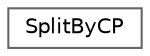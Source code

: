 digraph "类继承关系图"
{
 // LATEX_PDF_SIZE
  bgcolor="transparent";
  edge [fontname=Helvetica,fontsize=10,labelfontname=Helvetica,labelfontsize=10];
  node [fontname=Helvetica,fontsize=10,shape=box,height=0.2,width=0.4];
  rankdir="LR";
  Node0 [id="Node000000",label="SplitByCP",height=0.2,width=0.4,color="grey40", fillcolor="white", style="filled",URL="$class_split_by_c_p.html",tooltip=" "];
}
